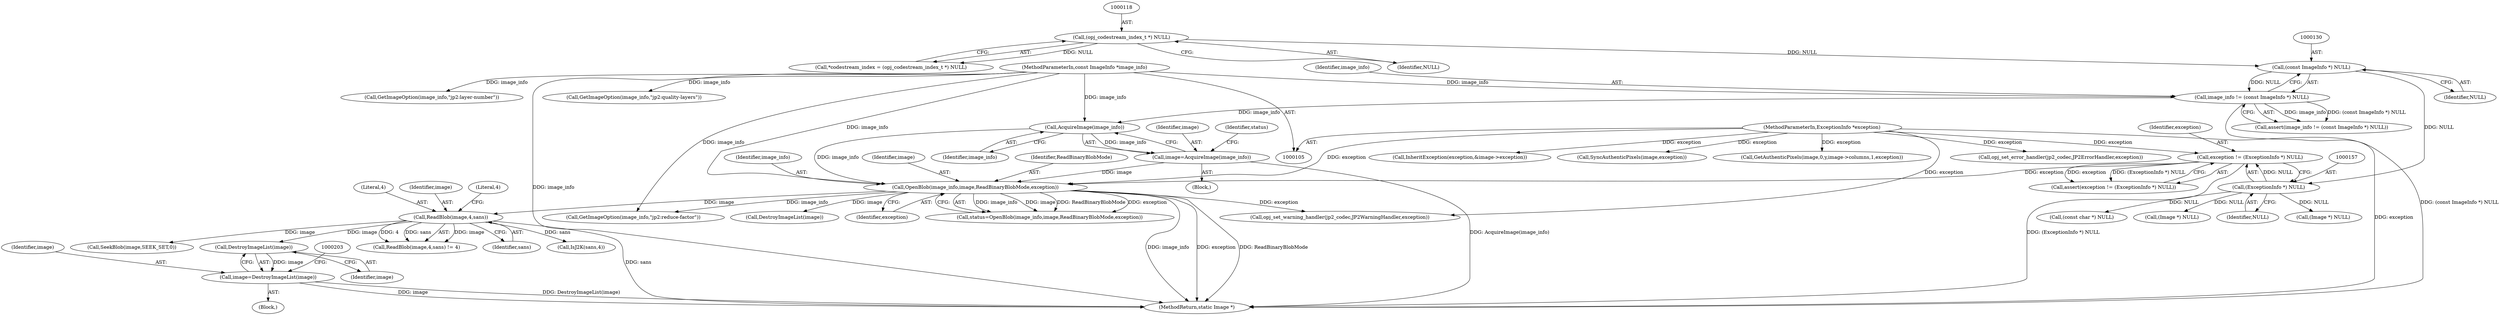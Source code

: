 digraph "0_ImageMagick_acee073df34aa4d491bf5cb74d3a15fc80f0a3aa@pointer" {
"1000199" [label="(Call,DestroyImageList(image))"];
"1000191" [label="(Call,ReadBlob(image,4,sans))"];
"1000171" [label="(Call,OpenBlob(image_info,image,ReadBinaryBlobMode,exception))"];
"1000167" [label="(Call,AcquireImage(image_info))"];
"1000127" [label="(Call,image_info != (const ImageInfo *) NULL)"];
"1000106" [label="(MethodParameterIn,const ImageInfo *image_info)"];
"1000129" [label="(Call,(const ImageInfo *) NULL)"];
"1000117" [label="(Call,(opj_codestream_index_t *) NULL)"];
"1000165" [label="(Call,image=AcquireImage(image_info))"];
"1000154" [label="(Call,exception != (ExceptionInfo *) NULL)"];
"1000107" [label="(MethodParameterIn,ExceptionInfo *exception)"];
"1000156" [label="(Call,(ExceptionInfo *) NULL)"];
"1000197" [label="(Call,image=DestroyImageList(image))"];
"1000173" [label="(Identifier,image)"];
"1000258" [label="(Call,(const char *) NULL)"];
"1000190" [label="(Call,ReadBlob(image,4,sans) != 4)"];
"1000194" [label="(Identifier,sans)"];
"1000192" [label="(Identifier,image)"];
"1000226" [label="(Call,IsJ2K(sans,4))"];
"1000239" [label="(Call,opj_set_warning_handler(jp2_codec,JP2WarningHandler,exception))"];
"1000156" [label="(Call,(ExceptionInfo *) NULL)"];
"1000280" [label="(Call,GetImageOption(image_info,\"jp2:layer-number\"))"];
"1000128" [label="(Identifier,image_info)"];
"1000168" [label="(Identifier,image_info)"];
"1000200" [label="(Identifier,image)"];
"1000186" [label="(Call,(Image *) NULL)"];
"1000252" [label="(Call,GetImageOption(image_info,\"jp2:reduce-factor\"))"];
"1000195" [label="(Literal,4)"];
"1000155" [label="(Identifier,exception)"];
"1000166" [label="(Identifier,image)"];
"1000115" [label="(Call,*codestream_index = (opj_codestream_index_t *) NULL)"];
"1000119" [label="(Identifier,NULL)"];
"1000174" [label="(Identifier,ReadBinaryBlobMode)"];
"1000191" [label="(Call,ReadBlob(image,4,sans))"];
"1000198" [label="(Identifier,image)"];
"1000269" [label="(Call,GetImageOption(image_info,\"jp2:quality-layers\"))"];
"1000129" [label="(Call,(const ImageInfo *) NULL)"];
"1000171" [label="(Call,OpenBlob(image_info,image,ReadBinaryBlobMode,exception))"];
"1000183" [label="(Call,DestroyImageList(image))"];
"1000197" [label="(Call,image=DestroyImageList(image))"];
"1000127" [label="(Call,image_info != (const ImageInfo *) NULL)"];
"1000126" [label="(Call,assert(image_info != (const ImageInfo *) NULL))"];
"1000108" [label="(Block,)"];
"1000117" [label="(Call,(opj_codestream_index_t *) NULL)"];
"1001006" [label="(MethodReturn,static Image *)"];
"1000107" [label="(MethodParameterIn,ExceptionInfo *exception)"];
"1000170" [label="(Identifier,status)"];
"1000106" [label="(MethodParameterIn,const ImageInfo *image_info)"];
"1000175" [label="(Identifier,exception)"];
"1000763" [label="(Call,GetAuthenticPixels(image,0,y,image->columns,1,exception))"];
"1000158" [label="(Identifier,NULL)"];
"1000196" [label="(Block,)"];
"1000153" [label="(Call,assert(exception != (ExceptionInfo *) NULL))"];
"1000243" [label="(Call,opj_set_error_handler(jp2_codec,JP2ErrorHandler,exception))"];
"1000154" [label="(Call,exception != (ExceptionInfo *) NULL)"];
"1000172" [label="(Identifier,image_info)"];
"1000193" [label="(Literal,4)"];
"1000131" [label="(Identifier,NULL)"];
"1000167" [label="(Call,AcquireImage(image_info))"];
"1000643" [label="(Call,InheritException(exception,&image->exception))"];
"1000202" [label="(Call,(Image *) NULL)"];
"1000971" [label="(Call,SyncAuthenticPixels(image,exception))"];
"1000199" [label="(Call,DestroyImageList(image))"];
"1000207" [label="(Call,SeekBlob(image,SEEK_SET,0))"];
"1000165" [label="(Call,image=AcquireImage(image_info))"];
"1000169" [label="(Call,status=OpenBlob(image_info,image,ReadBinaryBlobMode,exception))"];
"1000199" -> "1000197"  [label="AST: "];
"1000199" -> "1000200"  [label="CFG: "];
"1000200" -> "1000199"  [label="AST: "];
"1000197" -> "1000199"  [label="CFG: "];
"1000199" -> "1000197"  [label="DDG: image"];
"1000191" -> "1000199"  [label="DDG: image"];
"1000191" -> "1000190"  [label="AST: "];
"1000191" -> "1000194"  [label="CFG: "];
"1000192" -> "1000191"  [label="AST: "];
"1000193" -> "1000191"  [label="AST: "];
"1000194" -> "1000191"  [label="AST: "];
"1000195" -> "1000191"  [label="CFG: "];
"1000191" -> "1001006"  [label="DDG: sans"];
"1000191" -> "1000190"  [label="DDG: image"];
"1000191" -> "1000190"  [label="DDG: 4"];
"1000191" -> "1000190"  [label="DDG: sans"];
"1000171" -> "1000191"  [label="DDG: image"];
"1000191" -> "1000207"  [label="DDG: image"];
"1000191" -> "1000226"  [label="DDG: sans"];
"1000171" -> "1000169"  [label="AST: "];
"1000171" -> "1000175"  [label="CFG: "];
"1000172" -> "1000171"  [label="AST: "];
"1000173" -> "1000171"  [label="AST: "];
"1000174" -> "1000171"  [label="AST: "];
"1000175" -> "1000171"  [label="AST: "];
"1000169" -> "1000171"  [label="CFG: "];
"1000171" -> "1001006"  [label="DDG: image_info"];
"1000171" -> "1001006"  [label="DDG: exception"];
"1000171" -> "1001006"  [label="DDG: ReadBinaryBlobMode"];
"1000171" -> "1000169"  [label="DDG: image_info"];
"1000171" -> "1000169"  [label="DDG: image"];
"1000171" -> "1000169"  [label="DDG: ReadBinaryBlobMode"];
"1000171" -> "1000169"  [label="DDG: exception"];
"1000167" -> "1000171"  [label="DDG: image_info"];
"1000106" -> "1000171"  [label="DDG: image_info"];
"1000165" -> "1000171"  [label="DDG: image"];
"1000154" -> "1000171"  [label="DDG: exception"];
"1000107" -> "1000171"  [label="DDG: exception"];
"1000171" -> "1000183"  [label="DDG: image"];
"1000171" -> "1000239"  [label="DDG: exception"];
"1000171" -> "1000252"  [label="DDG: image_info"];
"1000167" -> "1000165"  [label="AST: "];
"1000167" -> "1000168"  [label="CFG: "];
"1000168" -> "1000167"  [label="AST: "];
"1000165" -> "1000167"  [label="CFG: "];
"1000167" -> "1000165"  [label="DDG: image_info"];
"1000127" -> "1000167"  [label="DDG: image_info"];
"1000106" -> "1000167"  [label="DDG: image_info"];
"1000127" -> "1000126"  [label="AST: "];
"1000127" -> "1000129"  [label="CFG: "];
"1000128" -> "1000127"  [label="AST: "];
"1000129" -> "1000127"  [label="AST: "];
"1000126" -> "1000127"  [label="CFG: "];
"1000127" -> "1001006"  [label="DDG: (const ImageInfo *) NULL"];
"1000127" -> "1000126"  [label="DDG: image_info"];
"1000127" -> "1000126"  [label="DDG: (const ImageInfo *) NULL"];
"1000106" -> "1000127"  [label="DDG: image_info"];
"1000129" -> "1000127"  [label="DDG: NULL"];
"1000106" -> "1000105"  [label="AST: "];
"1000106" -> "1001006"  [label="DDG: image_info"];
"1000106" -> "1000252"  [label="DDG: image_info"];
"1000106" -> "1000269"  [label="DDG: image_info"];
"1000106" -> "1000280"  [label="DDG: image_info"];
"1000129" -> "1000131"  [label="CFG: "];
"1000130" -> "1000129"  [label="AST: "];
"1000131" -> "1000129"  [label="AST: "];
"1000117" -> "1000129"  [label="DDG: NULL"];
"1000129" -> "1000156"  [label="DDG: NULL"];
"1000117" -> "1000115"  [label="AST: "];
"1000117" -> "1000119"  [label="CFG: "];
"1000118" -> "1000117"  [label="AST: "];
"1000119" -> "1000117"  [label="AST: "];
"1000115" -> "1000117"  [label="CFG: "];
"1000117" -> "1000115"  [label="DDG: NULL"];
"1000165" -> "1000108"  [label="AST: "];
"1000166" -> "1000165"  [label="AST: "];
"1000170" -> "1000165"  [label="CFG: "];
"1000165" -> "1001006"  [label="DDG: AcquireImage(image_info)"];
"1000154" -> "1000153"  [label="AST: "];
"1000154" -> "1000156"  [label="CFG: "];
"1000155" -> "1000154"  [label="AST: "];
"1000156" -> "1000154"  [label="AST: "];
"1000153" -> "1000154"  [label="CFG: "];
"1000154" -> "1001006"  [label="DDG: (ExceptionInfo *) NULL"];
"1000154" -> "1000153"  [label="DDG: exception"];
"1000154" -> "1000153"  [label="DDG: (ExceptionInfo *) NULL"];
"1000107" -> "1000154"  [label="DDG: exception"];
"1000156" -> "1000154"  [label="DDG: NULL"];
"1000107" -> "1000105"  [label="AST: "];
"1000107" -> "1001006"  [label="DDG: exception"];
"1000107" -> "1000239"  [label="DDG: exception"];
"1000107" -> "1000243"  [label="DDG: exception"];
"1000107" -> "1000643"  [label="DDG: exception"];
"1000107" -> "1000763"  [label="DDG: exception"];
"1000107" -> "1000971"  [label="DDG: exception"];
"1000156" -> "1000158"  [label="CFG: "];
"1000157" -> "1000156"  [label="AST: "];
"1000158" -> "1000156"  [label="AST: "];
"1000156" -> "1000186"  [label="DDG: NULL"];
"1000156" -> "1000202"  [label="DDG: NULL"];
"1000156" -> "1000258"  [label="DDG: NULL"];
"1000197" -> "1000196"  [label="AST: "];
"1000198" -> "1000197"  [label="AST: "];
"1000203" -> "1000197"  [label="CFG: "];
"1000197" -> "1001006"  [label="DDG: DestroyImageList(image)"];
"1000197" -> "1001006"  [label="DDG: image"];
}
